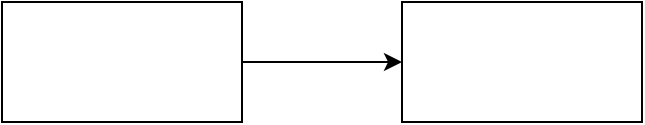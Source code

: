 <mxfile version="12.9.14" type="github">
  <diagram id="sUbWdNnlLa_JARHdcvYJ" name="Page-1">
    <mxGraphModel dx="1186" dy="837" grid="1" gridSize="10" guides="1" tooltips="1" connect="1" arrows="1" fold="1" page="1" pageScale="1" pageWidth="827" pageHeight="1169" math="0" shadow="0">
      <root>
        <mxCell id="0" />
        <mxCell id="1" parent="0" />
        <mxCell id="xG8ymXd8ooPqKKnghfI_-4" value="" style="edgeStyle=orthogonalEdgeStyle;rounded=0;orthogonalLoop=1;jettySize=auto;html=1;" edge="1" parent="1" source="xG8ymXd8ooPqKKnghfI_-1" target="xG8ymXd8ooPqKKnghfI_-2">
          <mxGeometry relative="1" as="geometry" />
        </mxCell>
        <mxCell id="xG8ymXd8ooPqKKnghfI_-1" value="" style="rounded=0;whiteSpace=wrap;html=1;" vertex="1" parent="1">
          <mxGeometry x="220" y="160" width="120" height="60" as="geometry" />
        </mxCell>
        <mxCell id="xG8ymXd8ooPqKKnghfI_-2" value="" style="rounded=0;whiteSpace=wrap;html=1;" vertex="1" parent="1">
          <mxGeometry x="420" y="160" width="120" height="60" as="geometry" />
        </mxCell>
      </root>
    </mxGraphModel>
  </diagram>
</mxfile>

